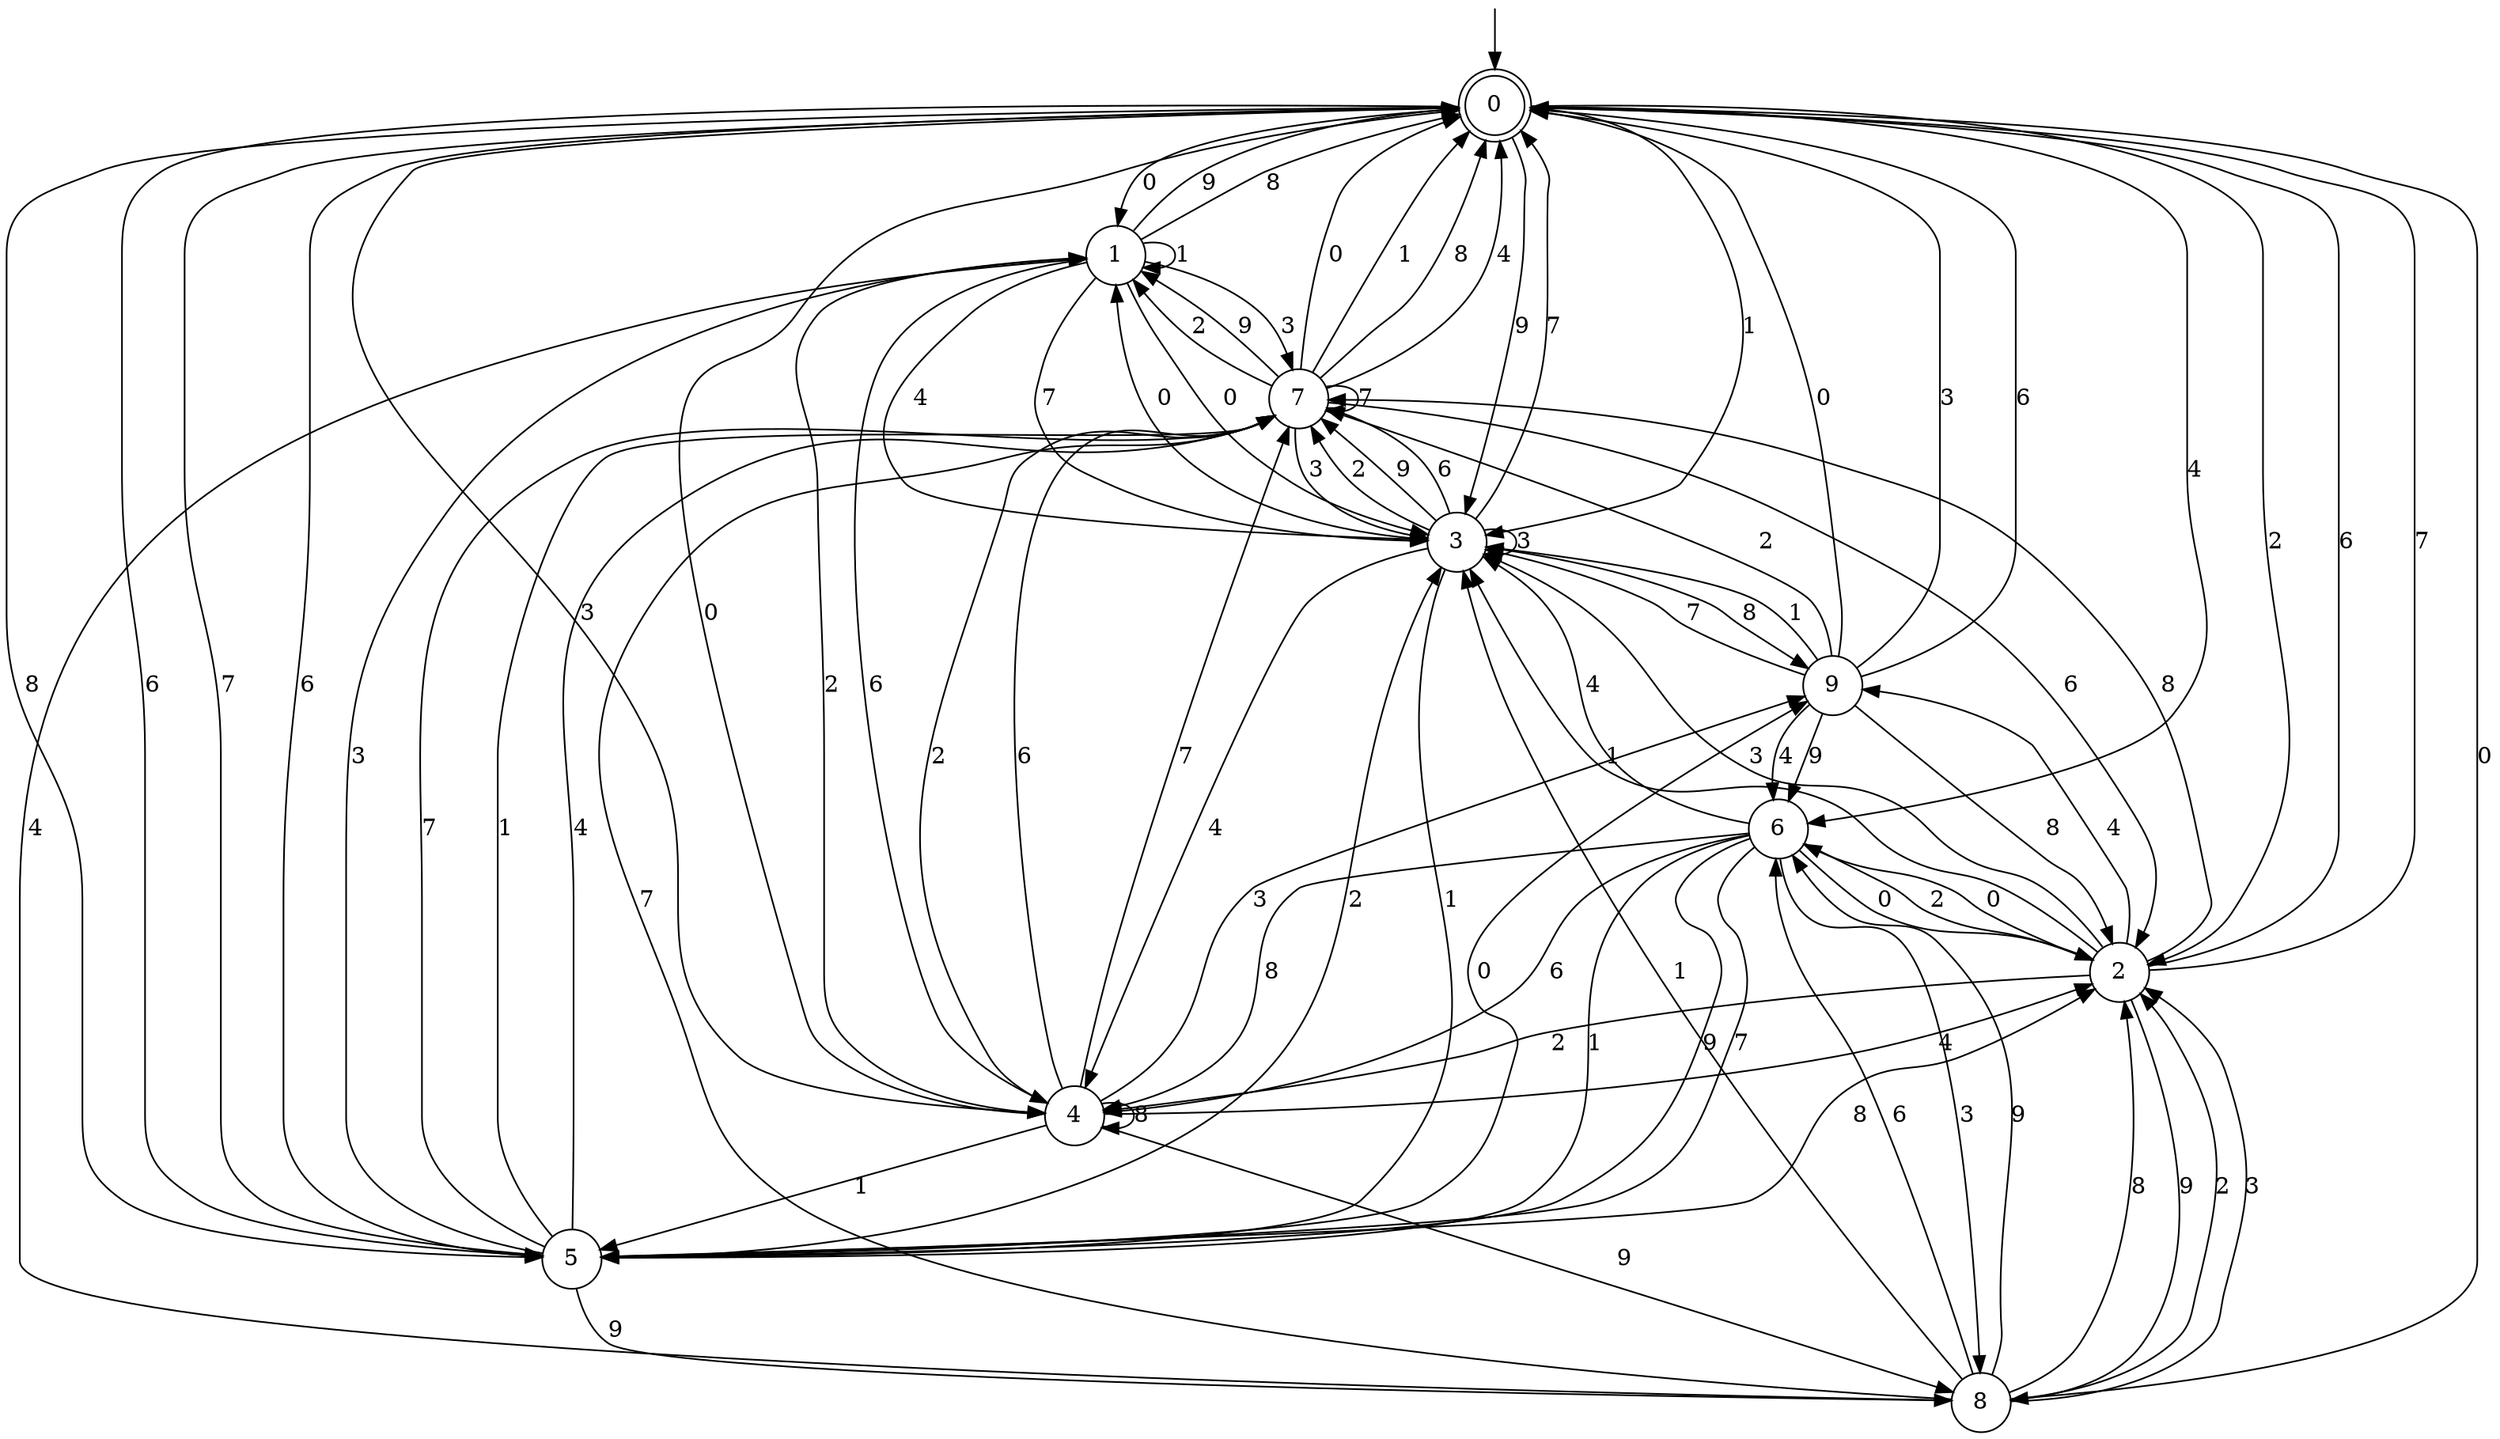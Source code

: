 digraph g {

	s0 [shape="doublecircle" label="0"];
	s1 [shape="circle" label="1"];
	s2 [shape="circle" label="2"];
	s3 [shape="circle" label="3"];
	s4 [shape="circle" label="4"];
	s5 [shape="circle" label="5"];
	s6 [shape="circle" label="6"];
	s7 [shape="circle" label="7"];
	s8 [shape="circle" label="8"];
	s9 [shape="circle" label="9"];
	s0 -> s1 [label="0"];
	s0 -> s2 [label="2"];
	s0 -> s3 [label="1"];
	s0 -> s4 [label="3"];
	s0 -> s3 [label="9"];
	s0 -> s5 [label="8"];
	s0 -> s5 [label="6"];
	s0 -> s6 [label="4"];
	s0 -> s5 [label="7"];
	s1 -> s3 [label="0"];
	s1 -> s4 [label="2"];
	s1 -> s1 [label="1"];
	s1 -> s7 [label="3"];
	s1 -> s0 [label="9"];
	s1 -> s0 [label="8"];
	s1 -> s4 [label="6"];
	s1 -> s3 [label="4"];
	s1 -> s3 [label="7"];
	s2 -> s6 [label="0"];
	s2 -> s4 [label="2"];
	s2 -> s3 [label="1"];
	s2 -> s3 [label="3"];
	s2 -> s8 [label="9"];
	s2 -> s7 [label="8"];
	s2 -> s0 [label="6"];
	s2 -> s9 [label="4"];
	s2 -> s0 [label="7"];
	s3 -> s1 [label="0"];
	s3 -> s7 [label="2"];
	s3 -> s5 [label="1"];
	s3 -> s3 [label="3"];
	s3 -> s7 [label="9"];
	s3 -> s9 [label="8"];
	s3 -> s7 [label="6"];
	s3 -> s4 [label="4"];
	s3 -> s0 [label="7"];
	s4 -> s0 [label="0"];
	s4 -> s7 [label="2"];
	s4 -> s5 [label="1"];
	s4 -> s9 [label="3"];
	s4 -> s8 [label="9"];
	s4 -> s4 [label="8"];
	s4 -> s7 [label="6"];
	s4 -> s2 [label="4"];
	s4 -> s7 [label="7"];
	s5 -> s9 [label="0"];
	s5 -> s3 [label="2"];
	s5 -> s7 [label="1"];
	s5 -> s1 [label="3"];
	s5 -> s8 [label="9"];
	s5 -> s2 [label="8"];
	s5 -> s0 [label="6"];
	s5 -> s7 [label="4"];
	s5 -> s7 [label="7"];
	s6 -> s2 [label="0"];
	s6 -> s2 [label="2"];
	s6 -> s5 [label="1"];
	s6 -> s8 [label="3"];
	s6 -> s5 [label="9"];
	s6 -> s4 [label="8"];
	s6 -> s4 [label="6"];
	s6 -> s3 [label="4"];
	s6 -> s5 [label="7"];
	s7 -> s0 [label="0"];
	s7 -> s1 [label="2"];
	s7 -> s0 [label="1"];
	s7 -> s3 [label="3"];
	s7 -> s1 [label="9"];
	s7 -> s0 [label="8"];
	s7 -> s2 [label="6"];
	s7 -> s0 [label="4"];
	s7 -> s7 [label="7"];
	s8 -> s0 [label="0"];
	s8 -> s2 [label="2"];
	s8 -> s3 [label="1"];
	s8 -> s2 [label="3"];
	s8 -> s6 [label="9"];
	s8 -> s2 [label="8"];
	s8 -> s6 [label="6"];
	s8 -> s1 [label="4"];
	s8 -> s7 [label="7"];
	s9 -> s0 [label="0"];
	s9 -> s7 [label="2"];
	s9 -> s3 [label="1"];
	s9 -> s0 [label="3"];
	s9 -> s6 [label="9"];
	s9 -> s2 [label="8"];
	s9 -> s0 [label="6"];
	s9 -> s6 [label="4"];
	s9 -> s3 [label="7"];

__start0 [label="" shape="none" width="0" height="0"];
__start0 -> s0;

}
